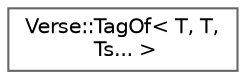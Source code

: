 digraph "Graphical Class Hierarchy"
{
 // INTERACTIVE_SVG=YES
 // LATEX_PDF_SIZE
  bgcolor="transparent";
  edge [fontname=Helvetica,fontsize=10,labelfontname=Helvetica,labelfontsize=10];
  node [fontname=Helvetica,fontsize=10,shape=box,height=0.2,width=0.4];
  rankdir="LR";
  Node0 [id="Node000000",label="Verse::TagOf\< T, T,\l Ts... \>",height=0.2,width=0.4,color="grey40", fillcolor="white", style="filled",URL="$db/dd8/structVerse_1_1TagOf_3_01T_00_01T_00_01Ts_8_8_8_01_4.html",tooltip=" "];
}
